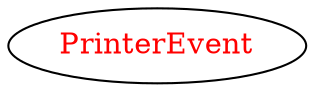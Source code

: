 digraph dependencyGraph {
 concentrate=true;
 ranksep="2.0";
 rankdir="LR"; 
 splines="ortho";
"PrinterEvent" [fontcolor="red"];
}